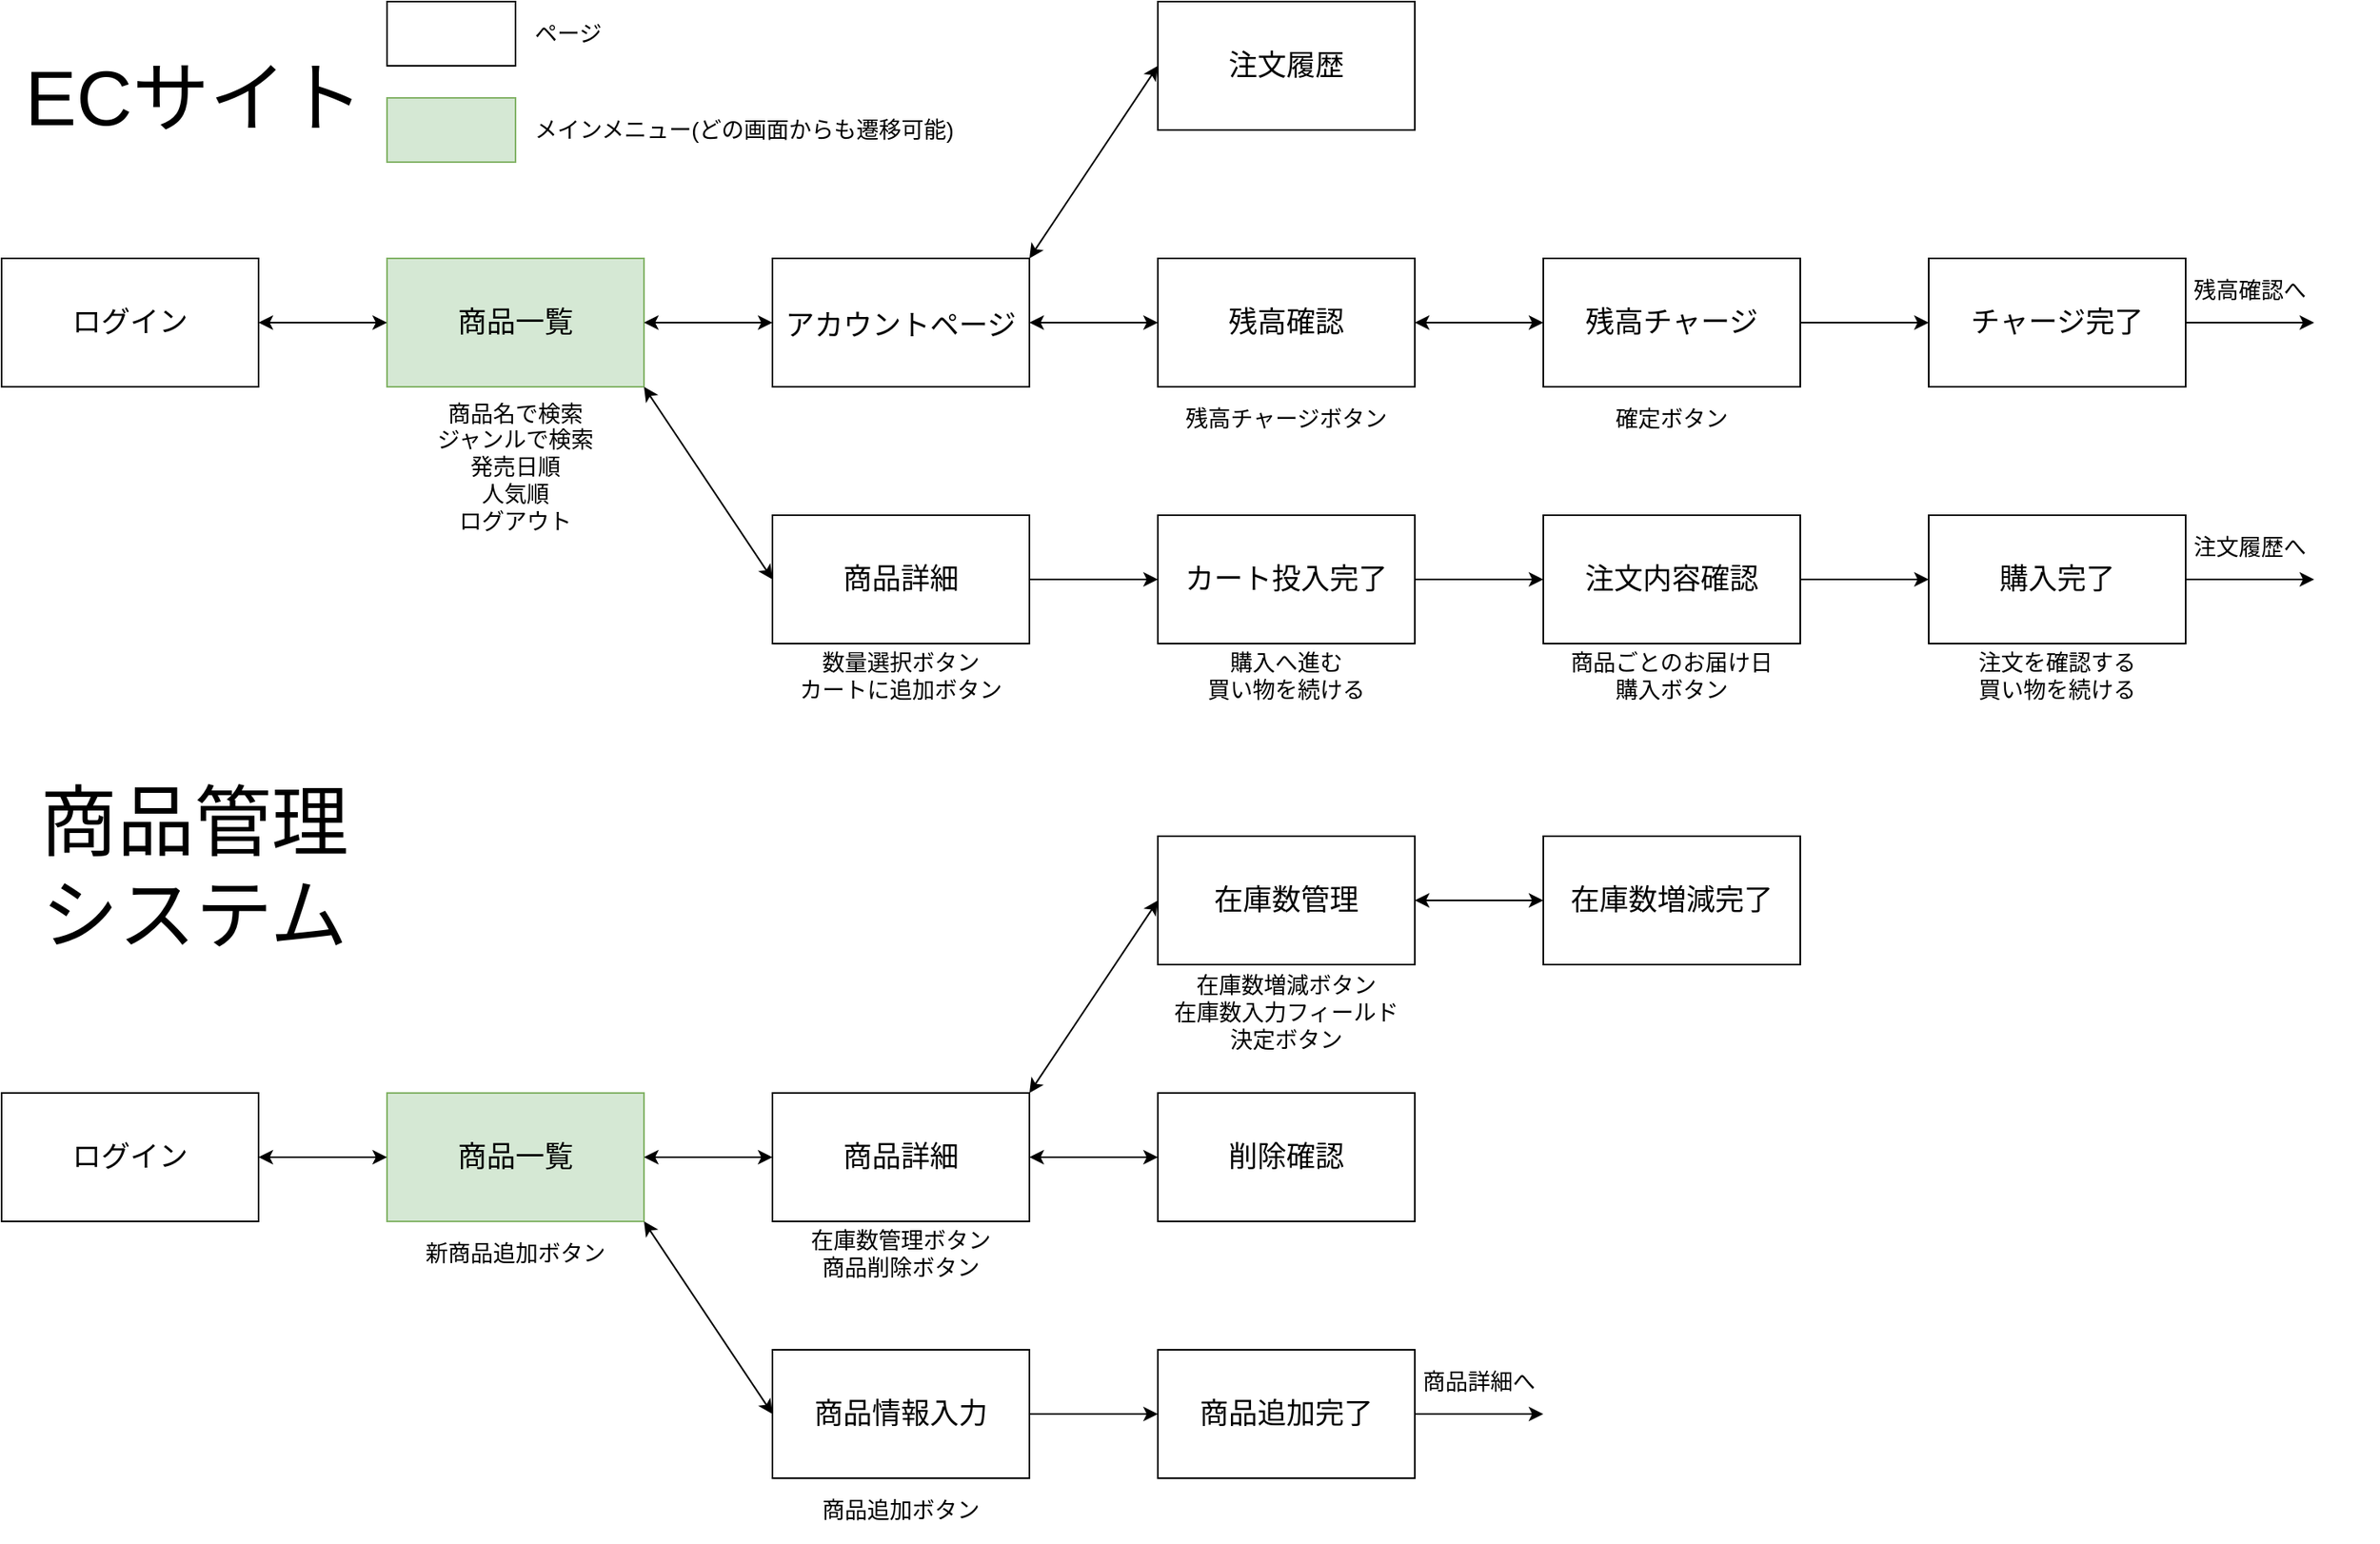 <mxfile version="27.0.9">
  <diagram name="ページ1" id="-7iHDS_JdS5tiUIUyEwd">
    <mxGraphModel dx="646" dy="842" grid="1" gridSize="10" guides="1" tooltips="1" connect="1" arrows="1" fold="1" page="1" pageScale="1" pageWidth="1654" pageHeight="1169" math="0" shadow="0">
      <root>
        <mxCell id="0" />
        <mxCell id="1" parent="0" />
        <mxCell id="DvQNNLfzgia2p2tuLfKl-1" value="&lt;font style=&quot;font-size: 18px;&quot;&gt;ログイン&lt;/font&gt;" style="rounded=0;whiteSpace=wrap;html=1;" parent="1" vertex="1">
          <mxGeometry x="80" y="200" width="160" height="80" as="geometry" />
        </mxCell>
        <mxCell id="DvQNNLfzgia2p2tuLfKl-2" value="&lt;font style=&quot;font-size: 18px;&quot;&gt;商品一覧&lt;/font&gt;" style="rounded=0;whiteSpace=wrap;html=1;fillColor=#d5e8d4;strokeColor=#82b366;" parent="1" vertex="1">
          <mxGeometry x="320" y="200" width="160" height="80" as="geometry" />
        </mxCell>
        <mxCell id="DvQNNLfzgia2p2tuLfKl-7" value="注文内容確認" style="rounded=0;whiteSpace=wrap;html=1;fontSize=18;" parent="1" vertex="1">
          <mxGeometry x="1040" y="360" width="160" height="80" as="geometry" />
        </mxCell>
        <mxCell id="DvQNNLfzgia2p2tuLfKl-8" value="&lt;font style=&quot;font-size: 18px;&quot;&gt;アカウントページ&lt;/font&gt;" style="rounded=0;whiteSpace=wrap;html=1;fontSize=24;" parent="1" vertex="1">
          <mxGeometry x="560" y="200" width="160" height="80" as="geometry" />
        </mxCell>
        <mxCell id="DvQNNLfzgia2p2tuLfKl-11" value="&lt;font&gt;商品名で検索&lt;/font&gt;&lt;div&gt;&lt;font&gt;ジャンルで検索&lt;/font&gt;&lt;/div&gt;&lt;div&gt;&lt;font&gt;発売日順&lt;/font&gt;&lt;/div&gt;&lt;div&gt;&lt;font&gt;人気順&lt;/font&gt;&lt;/div&gt;&lt;div&gt;&lt;font&gt;ログアウト&lt;/font&gt;&lt;/div&gt;" style="text;html=1;align=center;verticalAlign=middle;whiteSpace=wrap;rounded=0;fontSize=14;" parent="1" vertex="1">
          <mxGeometry x="320" y="310" width="160" height="40" as="geometry" />
        </mxCell>
        <mxCell id="DvQNNLfzgia2p2tuLfKl-12" value="&lt;div&gt;&lt;font style=&quot;font-size: 14px;&quot;&gt;商品ごとのお届け日&lt;/font&gt;&lt;/div&gt;&lt;font style=&quot;font-size: 14px;&quot;&gt;購入ボタン&lt;/font&gt;" style="text;html=1;align=center;verticalAlign=middle;whiteSpace=wrap;rounded=0;" parent="1" vertex="1">
          <mxGeometry x="1040" y="440" width="160" height="40" as="geometry" />
        </mxCell>
        <mxCell id="DvQNNLfzgia2p2tuLfKl-13" value="カート投入完了" style="rounded=0;whiteSpace=wrap;html=1;fontSize=18;" parent="1" vertex="1">
          <mxGeometry x="800" y="360" width="160" height="80" as="geometry" />
        </mxCell>
        <mxCell id="DvQNNLfzgia2p2tuLfKl-15" value="&lt;font style=&quot;font-size: 14px;&quot;&gt;購入へ進む&lt;/font&gt;&lt;div&gt;&lt;font style=&quot;font-size: 14px;&quot;&gt;買い物を続ける&lt;/font&gt;&lt;/div&gt;" style="text;html=1;align=center;verticalAlign=middle;whiteSpace=wrap;rounded=0;" parent="1" vertex="1">
          <mxGeometry x="800" y="440" width="160" height="40" as="geometry" />
        </mxCell>
        <mxCell id="DvQNNLfzgia2p2tuLfKl-16" value="" style="endArrow=classic;html=1;rounded=0;exitX=1;exitY=0.5;exitDx=0;exitDy=0;entryX=0;entryY=0.5;entryDx=0;entryDy=0;" parent="1" source="DvQNNLfzgia2p2tuLfKl-13" target="DvQNNLfzgia2p2tuLfKl-7" edge="1">
          <mxGeometry width="50" height="50" relative="1" as="geometry">
            <mxPoint x="990" y="570" as="sourcePoint" />
            <mxPoint x="1040" y="520" as="targetPoint" />
          </mxGeometry>
        </mxCell>
        <mxCell id="DvQNNLfzgia2p2tuLfKl-17" value="残高チャージ" style="rounded=0;whiteSpace=wrap;html=1;fontSize=18;" parent="1" vertex="1">
          <mxGeometry x="1040" y="200" width="160" height="80" as="geometry" />
        </mxCell>
        <mxCell id="DvQNNLfzgia2p2tuLfKl-18" value="注文履歴" style="rounded=0;whiteSpace=wrap;html=1;fontSize=18;" parent="1" vertex="1">
          <mxGeometry x="800" y="40" width="160" height="80" as="geometry" />
        </mxCell>
        <mxCell id="DvQNNLfzgia2p2tuLfKl-21" value="&lt;font style=&quot;font-size: 48px;&quot;&gt;ECサイト&lt;/font&gt;" style="text;html=1;align=center;verticalAlign=middle;whiteSpace=wrap;rounded=0;" parent="1" vertex="1">
          <mxGeometry x="80" y="40" width="240" height="120" as="geometry" />
        </mxCell>
        <mxCell id="DvQNNLfzgia2p2tuLfKl-22" value="&lt;font style=&quot;font-size: 48px;&quot;&gt;商品管理システム&lt;/font&gt;" style="text;html=1;align=center;verticalAlign=middle;whiteSpace=wrap;rounded=0;" parent="1" vertex="1">
          <mxGeometry x="80" y="520" width="240" height="120" as="geometry" />
        </mxCell>
        <mxCell id="DvQNNLfzgia2p2tuLfKl-28" value="ログイン" style="rounded=0;whiteSpace=wrap;html=1;fontSize=18;" parent="1" vertex="1">
          <mxGeometry x="80" y="720" width="160" height="80" as="geometry" />
        </mxCell>
        <mxCell id="DvQNNLfzgia2p2tuLfKl-29" value="購入完了" style="rounded=0;whiteSpace=wrap;html=1;fontSize=18;" parent="1" vertex="1">
          <mxGeometry x="1280" y="360" width="160" height="80" as="geometry" />
        </mxCell>
        <mxCell id="DvQNNLfzgia2p2tuLfKl-30" value="" style="endArrow=classic;html=1;rounded=0;exitX=1;exitY=0.5;exitDx=0;exitDy=0;entryX=0;entryY=0.5;entryDx=0;entryDy=0;" parent="1" source="DvQNNLfzgia2p2tuLfKl-7" target="DvQNNLfzgia2p2tuLfKl-29" edge="1">
          <mxGeometry width="50" height="50" relative="1" as="geometry">
            <mxPoint x="1300" y="500" as="sourcePoint" />
            <mxPoint x="1350" y="450" as="targetPoint" />
          </mxGeometry>
        </mxCell>
        <mxCell id="DvQNNLfzgia2p2tuLfKl-31" value="チャージ完了" style="rounded=0;whiteSpace=wrap;html=1;fontSize=18;" parent="1" vertex="1">
          <mxGeometry x="1280" y="200" width="160" height="80" as="geometry" />
        </mxCell>
        <mxCell id="DvQNNLfzgia2p2tuLfKl-32" value="" style="endArrow=classic;html=1;rounded=0;exitX=1;exitY=0.5;exitDx=0;exitDy=0;entryX=0;entryY=0.5;entryDx=0;entryDy=0;" parent="1" source="DvQNNLfzgia2p2tuLfKl-17" target="DvQNNLfzgia2p2tuLfKl-31" edge="1">
          <mxGeometry width="50" height="50" relative="1" as="geometry">
            <mxPoint x="1230" y="200" as="sourcePoint" />
            <mxPoint x="1280" y="150" as="targetPoint" />
          </mxGeometry>
        </mxCell>
        <mxCell id="DvQNNLfzgia2p2tuLfKl-33" value="&lt;font style=&quot;font-size: 14px;&quot;&gt;確定ボタン&lt;/font&gt;" style="text;html=1;align=center;verticalAlign=middle;whiteSpace=wrap;rounded=0;" parent="1" vertex="1">
          <mxGeometry x="1040" y="280" width="160" height="40" as="geometry" />
        </mxCell>
        <mxCell id="DvQNNLfzgia2p2tuLfKl-41" value="&lt;div&gt;&lt;div&gt;&lt;div&gt;&lt;font style=&quot;font-size: 14px;&quot;&gt;注文履歴へ&lt;/font&gt;&lt;/div&gt;&lt;/div&gt;&lt;/div&gt;" style="text;html=1;align=center;verticalAlign=middle;whiteSpace=wrap;rounded=0;" parent="1" vertex="1">
          <mxGeometry x="1400" y="360" width="160" height="40" as="geometry" />
        </mxCell>
        <mxCell id="DvQNNLfzgia2p2tuLfKl-42" value="" style="endArrow=classic;html=1;rounded=0;exitX=1;exitY=0.5;exitDx=0;exitDy=0;entryX=0;entryY=0.5;entryDx=0;entryDy=0;" parent="1" source="DvQNNLfzgia2p2tuLfKl-29" edge="1">
          <mxGeometry width="50" height="50" relative="1" as="geometry">
            <mxPoint x="1320" y="350" as="sourcePoint" />
            <mxPoint x="1520" y="400" as="targetPoint" />
          </mxGeometry>
        </mxCell>
        <mxCell id="DvQNNLfzgia2p2tuLfKl-44" value="" style="endArrow=classic;html=1;rounded=0;exitX=1;exitY=0.5;exitDx=0;exitDy=0;entryX=0;entryY=0.5;entryDx=0;entryDy=0;" parent="1" source="DvQNNLfzgia2p2tuLfKl-31" edge="1">
          <mxGeometry width="50" height="50" relative="1" as="geometry">
            <mxPoint x="1240" y="360" as="sourcePoint" />
            <mxPoint x="1520" y="240" as="targetPoint" />
          </mxGeometry>
        </mxCell>
        <mxCell id="DvQNNLfzgia2p2tuLfKl-46" value="残高確認へ" style="text;html=1;align=center;verticalAlign=middle;whiteSpace=wrap;rounded=0;fontSize=14;" parent="1" vertex="1">
          <mxGeometry x="1400" y="200" width="160" height="40" as="geometry" />
        </mxCell>
        <mxCell id="DvQNNLfzgia2p2tuLfKl-47" value="残高確認" style="rounded=0;whiteSpace=wrap;html=1;fontSize=18;" parent="1" vertex="1">
          <mxGeometry x="800" y="200" width="160" height="80" as="geometry" />
        </mxCell>
        <mxCell id="DvQNNLfzgia2p2tuLfKl-49" value="商品一覧" style="rounded=0;whiteSpace=wrap;html=1;fontSize=18;fillColor=#d5e8d4;strokeColor=#82b366;" parent="1" vertex="1">
          <mxGeometry x="320" y="720" width="160" height="80" as="geometry" />
        </mxCell>
        <mxCell id="DvQNNLfzgia2p2tuLfKl-51" value="商品詳細" style="rounded=0;whiteSpace=wrap;html=1;fontSize=18;" parent="1" vertex="1">
          <mxGeometry x="560" y="720" width="160" height="80" as="geometry" />
        </mxCell>
        <mxCell id="xcom0P-K51mn1opjikDz-1" value="&lt;font style=&quot;font-size: 14px;&quot;&gt;在庫数管理ボタン&lt;/font&gt;&lt;div&gt;&lt;font style=&quot;font-size: 14px;&quot;&gt;商品削除ボタン&lt;/font&gt;&lt;/div&gt;" style="text;html=1;align=center;verticalAlign=middle;whiteSpace=wrap;rounded=0;" parent="1" vertex="1">
          <mxGeometry x="560" y="800" width="160" height="40" as="geometry" />
        </mxCell>
        <mxCell id="xcom0P-K51mn1opjikDz-2" value="商品詳細" style="rounded=0;whiteSpace=wrap;html=1;fontSize=18;" parent="1" vertex="1">
          <mxGeometry x="560" y="360" width="160" height="80" as="geometry" />
        </mxCell>
        <mxCell id="xcom0P-K51mn1opjikDz-3" value="" style="endArrow=classic;html=1;rounded=0;exitX=1;exitY=0.5;exitDx=0;exitDy=0;entryX=0;entryY=0.5;entryDx=0;entryDy=0;" parent="1" source="xcom0P-K51mn1opjikDz-2" target="DvQNNLfzgia2p2tuLfKl-13" edge="1">
          <mxGeometry width="50" height="50" relative="1" as="geometry">
            <mxPoint x="740" y="500" as="sourcePoint" />
            <mxPoint x="790" y="450" as="targetPoint" />
          </mxGeometry>
        </mxCell>
        <mxCell id="xcom0P-K51mn1opjikDz-4" value="&lt;font&gt;数量選択ボタン&lt;/font&gt;&lt;div&gt;&lt;font&gt;カートに追加ボタン&lt;/font&gt;&lt;/div&gt;" style="text;html=1;align=center;verticalAlign=middle;whiteSpace=wrap;rounded=0;fontSize=14;" parent="1" vertex="1">
          <mxGeometry x="560" y="440" width="160" height="40" as="geometry" />
        </mxCell>
        <mxCell id="xcom0P-K51mn1opjikDz-5" value="&lt;div&gt;&lt;span style=&quot;font-size: 14px;&quot;&gt;注文を確認する&lt;/span&gt;&lt;/div&gt;&lt;div&gt;&lt;span style=&quot;font-size: 14px;&quot;&gt;買い物を続ける&lt;/span&gt;&lt;/div&gt;" style="text;html=1;align=center;verticalAlign=middle;whiteSpace=wrap;rounded=0;" parent="1" vertex="1">
          <mxGeometry x="1280" y="440" width="160" height="40" as="geometry" />
        </mxCell>
        <mxCell id="xcom0P-K51mn1opjikDz-6" value="削除確認" style="rounded=0;whiteSpace=wrap;html=1;fontSize=18;" parent="1" vertex="1">
          <mxGeometry x="800" y="720" width="160" height="80" as="geometry" />
        </mxCell>
        <mxCell id="xcom0P-K51mn1opjikDz-7" value="在庫数管理" style="rounded=0;whiteSpace=wrap;html=1;fontSize=18;" parent="1" vertex="1">
          <mxGeometry x="800" y="560" width="160" height="80" as="geometry" />
        </mxCell>
        <mxCell id="xcom0P-K51mn1opjikDz-10" value="&lt;span style=&quot;font-size: 14px;&quot;&gt;新商品追加ボタン&lt;/span&gt;" style="text;html=1;align=center;verticalAlign=middle;whiteSpace=wrap;rounded=0;" parent="1" vertex="1">
          <mxGeometry x="320" y="800" width="160" height="40" as="geometry" />
        </mxCell>
        <mxCell id="xcom0P-K51mn1opjikDz-11" value="商品情報入力" style="rounded=0;whiteSpace=wrap;html=1;fontSize=18;" parent="1" vertex="1">
          <mxGeometry x="560" y="880" width="160" height="80" as="geometry" />
        </mxCell>
        <mxCell id="xcom0P-K51mn1opjikDz-13" value="&lt;span style=&quot;font-size: 14px;&quot;&gt;商品追加ボタン&lt;/span&gt;" style="text;html=1;align=center;verticalAlign=middle;whiteSpace=wrap;rounded=0;" parent="1" vertex="1">
          <mxGeometry x="560" y="960" width="160" height="40" as="geometry" />
        </mxCell>
        <mxCell id="xcom0P-K51mn1opjikDz-14" value="" style="endArrow=classic;startArrow=classic;html=1;rounded=0;exitX=1;exitY=0.5;exitDx=0;exitDy=0;entryX=0;entryY=0.5;entryDx=0;entryDy=0;" parent="1" source="DvQNNLfzgia2p2tuLfKl-1" target="DvQNNLfzgia2p2tuLfKl-2" edge="1">
          <mxGeometry width="50" height="50" relative="1" as="geometry">
            <mxPoint x="440" y="140" as="sourcePoint" />
            <mxPoint x="490" y="90" as="targetPoint" />
          </mxGeometry>
        </mxCell>
        <mxCell id="xcom0P-K51mn1opjikDz-15" value="" style="endArrow=classic;startArrow=classic;html=1;rounded=0;entryX=0;entryY=0.5;entryDx=0;entryDy=0;exitX=1;exitY=0.5;exitDx=0;exitDy=0;" parent="1" source="DvQNNLfzgia2p2tuLfKl-2" target="DvQNNLfzgia2p2tuLfKl-8" edge="1">
          <mxGeometry width="50" height="50" relative="1" as="geometry">
            <mxPoint x="500" y="170" as="sourcePoint" />
            <mxPoint x="550" y="120" as="targetPoint" />
          </mxGeometry>
        </mxCell>
        <mxCell id="xcom0P-K51mn1opjikDz-16" value="" style="endArrow=classic;startArrow=classic;html=1;rounded=0;entryX=0;entryY=0.5;entryDx=0;entryDy=0;exitX=1;exitY=0;exitDx=0;exitDy=0;" parent="1" source="DvQNNLfzgia2p2tuLfKl-8" target="DvQNNLfzgia2p2tuLfKl-18" edge="1">
          <mxGeometry width="50" height="50" relative="1" as="geometry">
            <mxPoint x="650" y="120" as="sourcePoint" />
            <mxPoint x="700" y="70" as="targetPoint" />
          </mxGeometry>
        </mxCell>
        <mxCell id="xcom0P-K51mn1opjikDz-17" value="" style="endArrow=classic;startArrow=classic;html=1;rounded=0;entryX=0;entryY=0.5;entryDx=0;entryDy=0;exitX=1;exitY=0.5;exitDx=0;exitDy=0;" parent="1" source="DvQNNLfzgia2p2tuLfKl-8" target="DvQNNLfzgia2p2tuLfKl-47" edge="1">
          <mxGeometry width="50" height="50" relative="1" as="geometry">
            <mxPoint x="700" y="330" as="sourcePoint" />
            <mxPoint x="750" y="280" as="targetPoint" />
          </mxGeometry>
        </mxCell>
        <mxCell id="xcom0P-K51mn1opjikDz-18" value="" style="endArrow=classic;startArrow=classic;html=1;rounded=0;entryX=0;entryY=0.5;entryDx=0;entryDy=0;exitX=1;exitY=0.5;exitDx=0;exitDy=0;" parent="1" source="DvQNNLfzgia2p2tuLfKl-47" target="DvQNNLfzgia2p2tuLfKl-17" edge="1">
          <mxGeometry width="50" height="50" relative="1" as="geometry">
            <mxPoint x="960" y="260" as="sourcePoint" />
            <mxPoint x="1010" y="210" as="targetPoint" />
          </mxGeometry>
        </mxCell>
        <mxCell id="xcom0P-K51mn1opjikDz-20" value="" style="endArrow=classic;startArrow=classic;html=1;rounded=0;entryX=0;entryY=0.5;entryDx=0;entryDy=0;exitX=1;exitY=1;exitDx=0;exitDy=0;" parent="1" source="DvQNNLfzgia2p2tuLfKl-2" target="xcom0P-K51mn1opjikDz-2" edge="1">
          <mxGeometry width="50" height="50" relative="1" as="geometry">
            <mxPoint x="400" y="470" as="sourcePoint" />
            <mxPoint x="450" y="420" as="targetPoint" />
          </mxGeometry>
        </mxCell>
        <mxCell id="xcom0P-K51mn1opjikDz-21" value="" style="endArrow=classic;startArrow=classic;html=1;rounded=0;entryX=0;entryY=0.5;entryDx=0;entryDy=0;exitX=1;exitY=0.5;exitDx=0;exitDy=0;" parent="1" source="DvQNNLfzgia2p2tuLfKl-28" target="DvQNNLfzgia2p2tuLfKl-49" edge="1">
          <mxGeometry width="50" height="50" relative="1" as="geometry">
            <mxPoint x="170" y="860" as="sourcePoint" />
            <mxPoint x="220" y="810" as="targetPoint" />
          </mxGeometry>
        </mxCell>
        <mxCell id="xcom0P-K51mn1opjikDz-22" value="" style="endArrow=classic;startArrow=classic;html=1;rounded=0;entryX=0;entryY=0.5;entryDx=0;entryDy=0;exitX=1;exitY=0.5;exitDx=0;exitDy=0;" parent="1" source="DvQNNLfzgia2p2tuLfKl-49" target="DvQNNLfzgia2p2tuLfKl-51" edge="1">
          <mxGeometry width="50" height="50" relative="1" as="geometry">
            <mxPoint x="370" y="680" as="sourcePoint" />
            <mxPoint x="420" y="630" as="targetPoint" />
          </mxGeometry>
        </mxCell>
        <mxCell id="xcom0P-K51mn1opjikDz-23" value="" style="endArrow=classic;startArrow=classic;html=1;rounded=0;entryX=0;entryY=0.5;entryDx=0;entryDy=0;exitX=1;exitY=0;exitDx=0;exitDy=0;" parent="1" source="xcom0P-K51mn1opjikDz-10" target="xcom0P-K51mn1opjikDz-11" edge="1">
          <mxGeometry width="50" height="50" relative="1" as="geometry">
            <mxPoint x="370" y="930" as="sourcePoint" />
            <mxPoint x="420" y="880" as="targetPoint" />
          </mxGeometry>
        </mxCell>
        <mxCell id="xcom0P-K51mn1opjikDz-24" value="" style="endArrow=classic;startArrow=classic;html=1;rounded=0;exitX=1;exitY=0.5;exitDx=0;exitDy=0;entryX=0;entryY=0.5;entryDx=0;entryDy=0;" parent="1" source="DvQNNLfzgia2p2tuLfKl-51" target="xcom0P-K51mn1opjikDz-6" edge="1">
          <mxGeometry width="50" height="50" relative="1" as="geometry">
            <mxPoint x="820" y="860" as="sourcePoint" />
            <mxPoint x="870" y="810" as="targetPoint" />
          </mxGeometry>
        </mxCell>
        <mxCell id="xcom0P-K51mn1opjikDz-26" value="" style="endArrow=classic;startArrow=classic;html=1;rounded=0;entryX=0;entryY=0.5;entryDx=0;entryDy=0;exitX=1;exitY=0;exitDx=0;exitDy=0;" parent="1" source="DvQNNLfzgia2p2tuLfKl-51" target="xcom0P-K51mn1opjikDz-7" edge="1">
          <mxGeometry width="50" height="50" relative="1" as="geometry">
            <mxPoint x="640" y="650" as="sourcePoint" />
            <mxPoint x="690" y="600" as="targetPoint" />
          </mxGeometry>
        </mxCell>
        <mxCell id="xcom0P-K51mn1opjikDz-27" value="&lt;font style=&quot;font-size: 14px;&quot;&gt;在庫数増減ボタン&lt;/font&gt;&lt;div&gt;&lt;font style=&quot;font-size: 14px;&quot;&gt;在庫数入力フィールド&lt;/font&gt;&lt;/div&gt;&lt;div&gt;&lt;font style=&quot;font-size: 14px;&quot;&gt;決定ボタン&lt;/font&gt;&lt;/div&gt;" style="text;html=1;align=center;verticalAlign=middle;whiteSpace=wrap;rounded=0;" parent="1" vertex="1">
          <mxGeometry x="800" y="650" width="160" height="40" as="geometry" />
        </mxCell>
        <mxCell id="xcom0P-K51mn1opjikDz-28" value="在庫数増減完了" style="rounded=0;whiteSpace=wrap;html=1;fontSize=18;" parent="1" vertex="1">
          <mxGeometry x="1040" y="560" width="160" height="80" as="geometry" />
        </mxCell>
        <mxCell id="xcom0P-K51mn1opjikDz-30" value="" style="endArrow=classic;startArrow=classic;html=1;rounded=0;exitX=1;exitY=0.5;exitDx=0;exitDy=0;entryX=0;entryY=0.5;entryDx=0;entryDy=0;" parent="1" source="xcom0P-K51mn1opjikDz-7" target="xcom0P-K51mn1opjikDz-28" edge="1">
          <mxGeometry width="50" height="50" relative="1" as="geometry">
            <mxPoint x="970" y="550" as="sourcePoint" />
            <mxPoint x="1020" y="500" as="targetPoint" />
          </mxGeometry>
        </mxCell>
        <mxCell id="M0kznsLFMXcTakS4pOQ9-1" value="商品追加完了" style="rounded=0;whiteSpace=wrap;html=1;fontSize=18;" vertex="1" parent="1">
          <mxGeometry x="800" y="880" width="160" height="80" as="geometry" />
        </mxCell>
        <mxCell id="M0kznsLFMXcTakS4pOQ9-2" value="" style="endArrow=classic;html=1;rounded=0;exitX=1;exitY=0.5;exitDx=0;exitDy=0;entryX=0;entryY=0.5;entryDx=0;entryDy=0;" edge="1" parent="1" source="xcom0P-K51mn1opjikDz-11" target="M0kznsLFMXcTakS4pOQ9-1">
          <mxGeometry width="50" height="50" relative="1" as="geometry">
            <mxPoint x="740" y="870" as="sourcePoint" />
            <mxPoint x="790" y="820" as="targetPoint" />
          </mxGeometry>
        </mxCell>
        <mxCell id="M0kznsLFMXcTakS4pOQ9-5" value="" style="endArrow=classic;html=1;rounded=0;exitX=1;exitY=0.5;exitDx=0;exitDy=0;entryX=0;entryY=0.5;entryDx=0;entryDy=0;" edge="1" parent="1" source="M0kznsLFMXcTakS4pOQ9-1">
          <mxGeometry width="50" height="50" relative="1" as="geometry">
            <mxPoint x="990" y="1060" as="sourcePoint" />
            <mxPoint x="1040" y="920" as="targetPoint" />
          </mxGeometry>
        </mxCell>
        <mxCell id="M0kznsLFMXcTakS4pOQ9-7" value="商品詳細へ" style="text;html=1;align=center;verticalAlign=middle;whiteSpace=wrap;rounded=0;fontSize=14;" vertex="1" parent="1">
          <mxGeometry x="920" y="880" width="160" height="40" as="geometry" />
        </mxCell>
        <mxCell id="M0kznsLFMXcTakS4pOQ9-8" value="" style="rounded=0;whiteSpace=wrap;html=1;" vertex="1" parent="1">
          <mxGeometry x="320" y="40" width="80" height="40" as="geometry" />
        </mxCell>
        <mxCell id="M0kznsLFMXcTakS4pOQ9-9" value="" style="rounded=0;whiteSpace=wrap;html=1;fillColor=#d5e8d4;strokeColor=#82b366;" vertex="1" parent="1">
          <mxGeometry x="320" y="100" width="80" height="40" as="geometry" />
        </mxCell>
        <mxCell id="M0kznsLFMXcTakS4pOQ9-10" value="ページ" style="text;html=1;align=left;verticalAlign=middle;whiteSpace=wrap;rounded=0;fontSize=14;" vertex="1" parent="1">
          <mxGeometry x="410" y="45" width="60" height="30" as="geometry" />
        </mxCell>
        <mxCell id="M0kznsLFMXcTakS4pOQ9-11" value="メインメニュー(どの画面からも遷移可能)" style="text;html=1;align=left;verticalAlign=middle;whiteSpace=wrap;rounded=0;fontSize=14;" vertex="1" parent="1">
          <mxGeometry x="410" y="105" width="310" height="30" as="geometry" />
        </mxCell>
        <mxCell id="M0kznsLFMXcTakS4pOQ9-13" value="&lt;font style=&quot;font-size: 14px;&quot;&gt;残高チャージボタン&lt;/font&gt;" style="text;html=1;align=center;verticalAlign=middle;whiteSpace=wrap;rounded=0;" vertex="1" parent="1">
          <mxGeometry x="800" y="280" width="160" height="40" as="geometry" />
        </mxCell>
      </root>
    </mxGraphModel>
  </diagram>
</mxfile>
